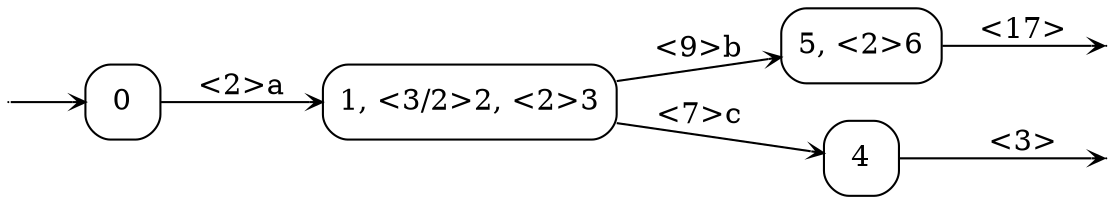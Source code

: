 digraph
{
  vcsn_context = "lal_char(abc), q"
  rankdir = LR
  edge [arrowhead = vee, arrowsize = .6]
  {
    node [shape = point, width = 0]
    I0
    F2
    F3
  }
  {
    node [shape = circle, style = rounded, width = 0.5]
    0 [label = "0", shape = box]
    1 [label = "1, <3/2>2, <2>3", shape = box]
    2 [label = "5, <2>6", shape = box]
    3 [label = "4", shape = box]
  }
  I0 -> 0
  0 -> 1 [label = "<2>a"]
  1 -> 2 [label = "<9>b"]
  1 -> 3 [label = "<7>c"]
  2 -> F2 [label = "<17>"]
  3 -> F3 [label = "<3>"]
}
